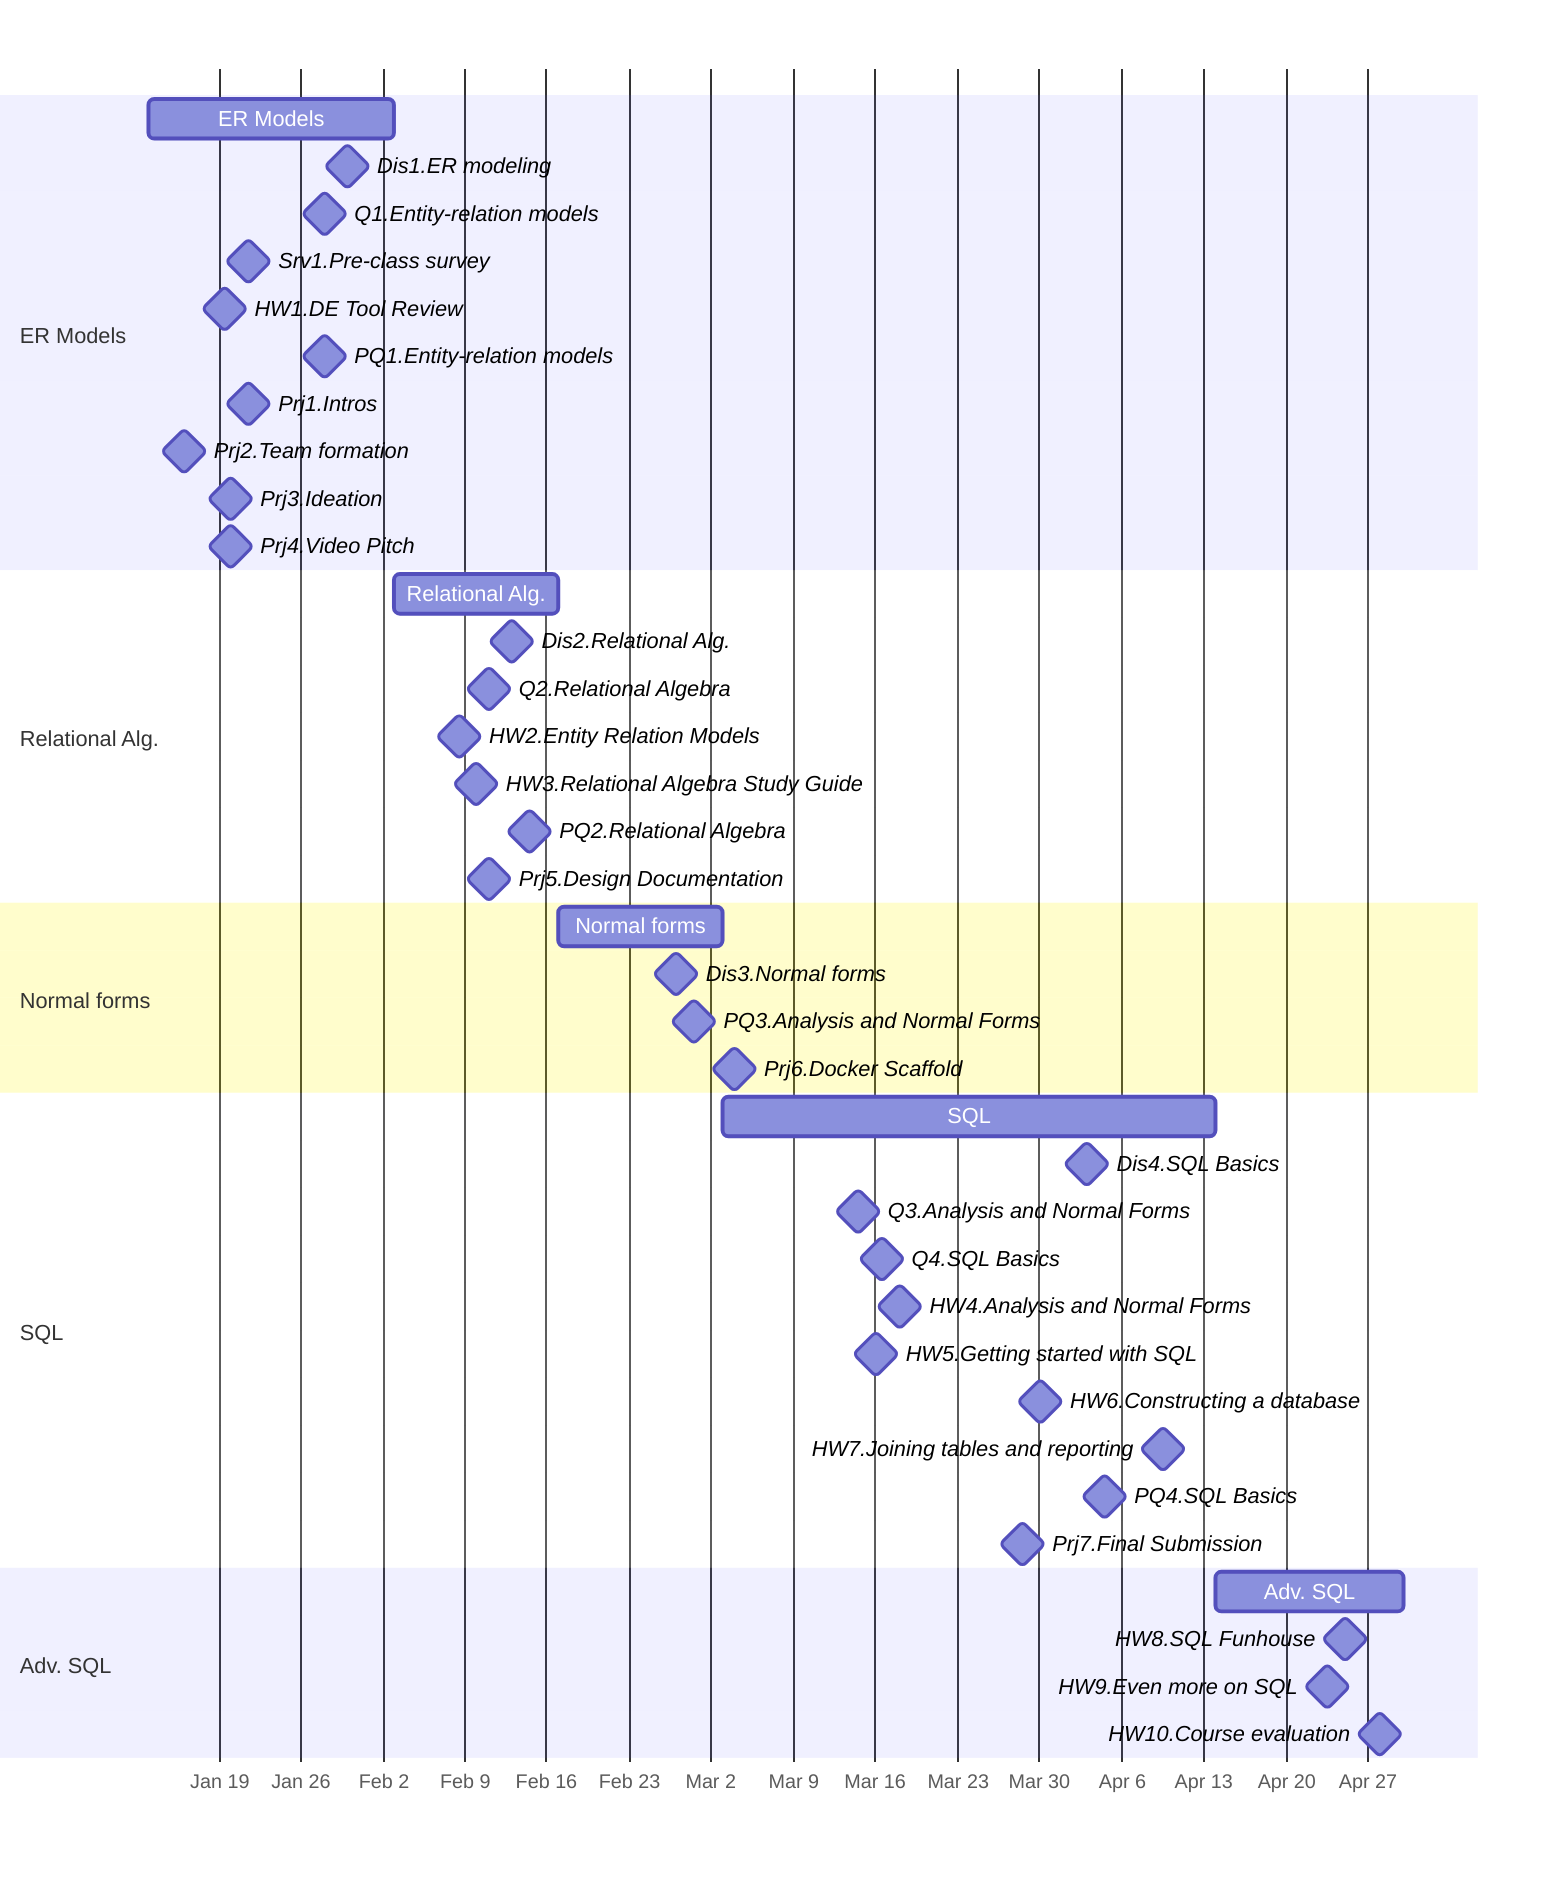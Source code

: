 gantt
    dateFormat YYYY-MM-DD
    axisFormat %b %e
    todayMarker stroke-width:7px,stroke:#FFB300,opacity:0.5

    section ER Models
    ER Models : m1, 2025-01-13, 2025-02-03
    Dis1.ER modeling : milestone, 2025-01-26
    Q1.Entity-relation models : milestone, 2025-01-30
    Srv1.Pre-class survey : milestone, 2025-01-13
    HW1.DE Tool Review : milestone, 2025-01-26
    PQ1.Entity-relation models : milestone, 2025-01-30
    Prj1.Intros : milestone, 2025-01-13
    Prj2.Team formation : milestone, 2025-01-19
    Prj3.Ideation : milestone, 2025-01-21
    Prj4.Video Pitch : milestone, 2025-01-19

    section Relational Alg.
    Relational Alg. : m2, 2025-02-03, 2025-02-17
    Dis2.Relational Alg. : milestone, 2025-02-09
    Q2.Relational Algebra : milestone, 2025-02-13
    HW2.Entity Relation Models : milestone, 2025-02-04
    HW3.Relational Algebra Study Guide : milestone, 2025-02-16
    PQ2.Relational Algebra : milestone, 2025-02-13
    Prj5.Design Documentation : milestone, 2025-02-09

    section Normal forms
    Normal forms : m3, 2025-02-17, 2025-03-03
    Dis3.Normal forms : milestone, 2025-02-23
    PQ3.Analysis and Normal Forms : milestone, 2025-03-06
    Prj6.Docker Scaffold : milestone, 2025-03-02

    section SQL
    SQL : m4, 2025-03-03, 2025-04-14
    Dis4.SQL Basics : milestone, 2025-03-23
    Q3.Analysis and Normal Forms : milestone, 2025-03-06
    Q4.SQL Basics : milestone, 2025-03-27
    HW4.Analysis and Normal Forms : milestone, 2025-03-09
    HW5.Getting started with SQL : milestone, 2025-03-23
    HW6.Constructing a database : milestone, 2025-04-06
    HW7.Joining tables and reporting : milestone, 2025-04-13
    PQ4.SQL Basics : milestone, 2025-03-27
    Prj7.Final Submission : milestone, 2025-03-30

    section Adv. SQL
    Adv. SQL : m6, 2025-04-14, 2025-04-30
    HW8.SQL Funhouse : milestone, 2025-04-20
    HW9.Even more on SQL : milestone, 2025-04-27
    HW10.Course evaluation : milestone, 2025-04-29